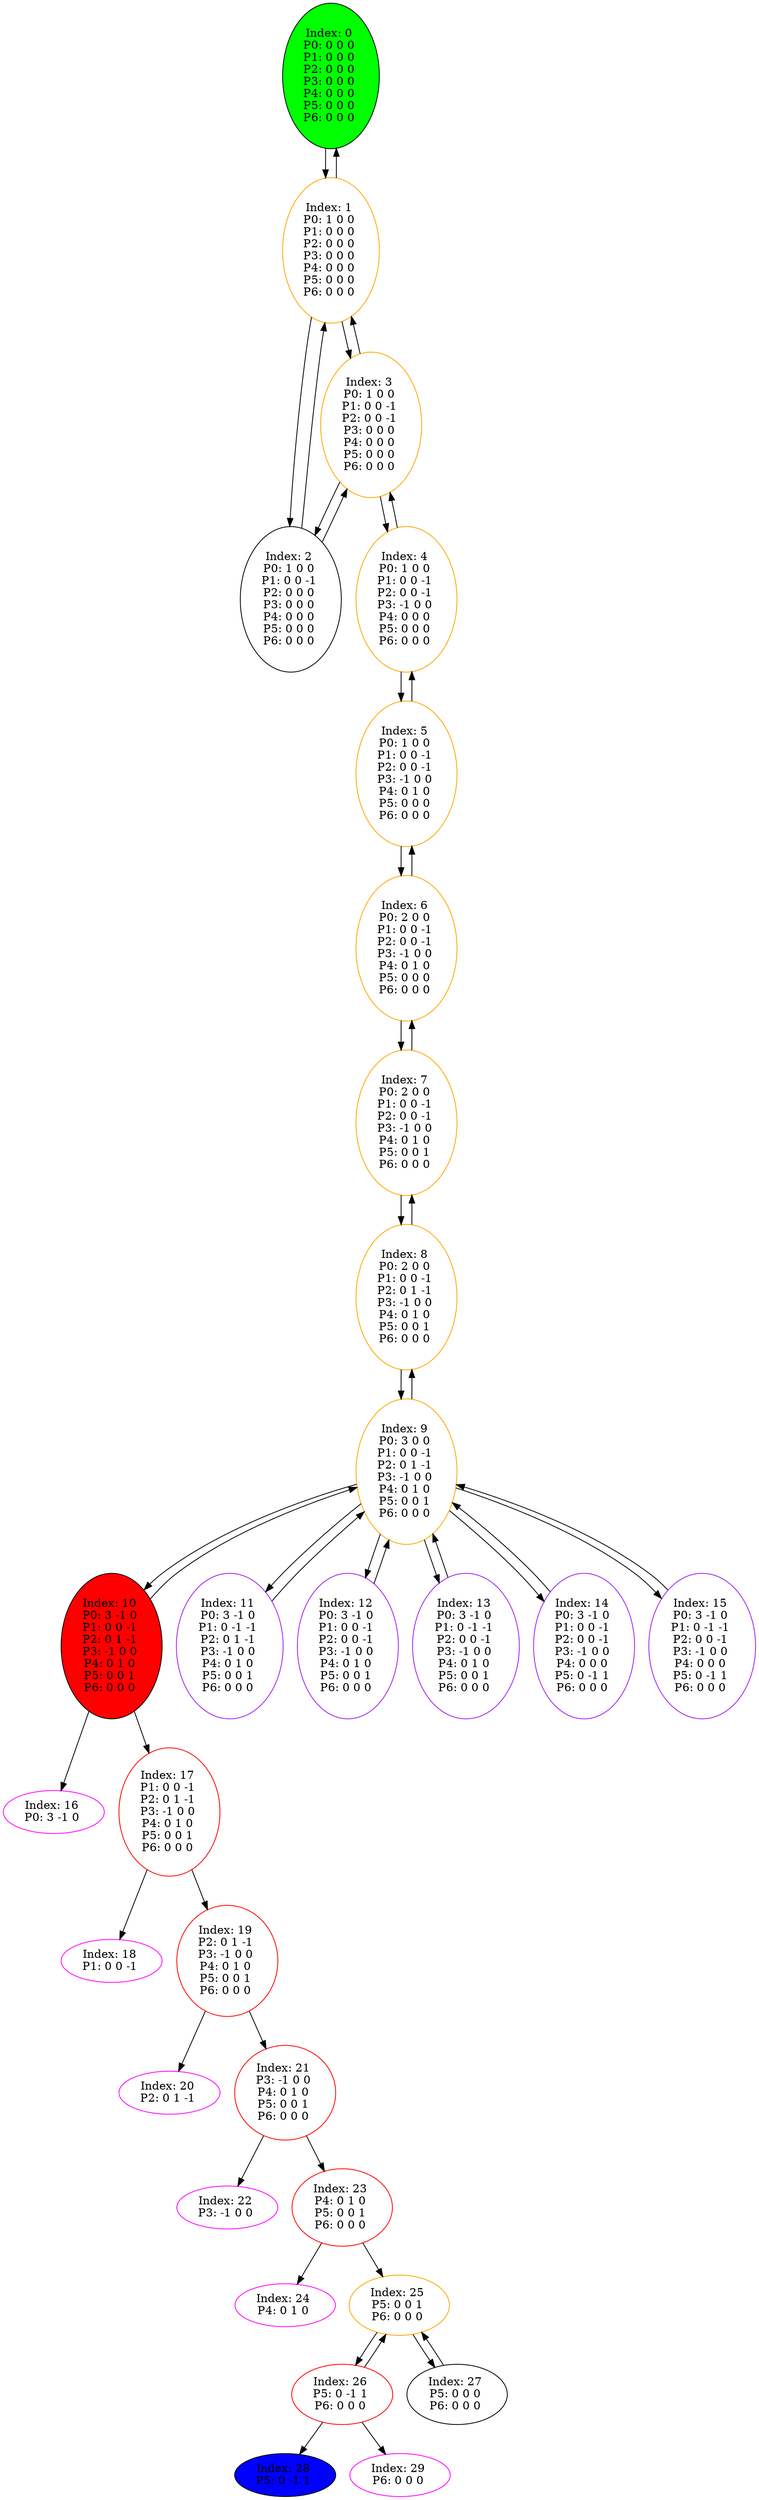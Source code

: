 digraph G {
color = "black"
0[label = "Index: 0 
P0: 0 0 0 
P1: 0 0 0 
P2: 0 0 0 
P3: 0 0 0 
P4: 0 0 0 
P5: 0 0 0 
P6: 0 0 0 
", style="filled", fillcolor = "green"]
1[label = "Index: 1 
P0: 1 0 0 
P1: 0 0 0 
P2: 0 0 0 
P3: 0 0 0 
P4: 0 0 0 
P5: 0 0 0 
P6: 0 0 0 
", color = "orange"]
2[label = "Index: 2 
P0: 1 0 0 
P1: 0 0 -1 
P2: 0 0 0 
P3: 0 0 0 
P4: 0 0 0 
P5: 0 0 0 
P6: 0 0 0 
"]
3[label = "Index: 3 
P0: 1 0 0 
P1: 0 0 -1 
P2: 0 0 -1 
P3: 0 0 0 
P4: 0 0 0 
P5: 0 0 0 
P6: 0 0 0 
", color = "orange"]
4[label = "Index: 4 
P0: 1 0 0 
P1: 0 0 -1 
P2: 0 0 -1 
P3: -1 0 0 
P4: 0 0 0 
P5: 0 0 0 
P6: 0 0 0 
", color = "orange"]
5[label = "Index: 5 
P0: 1 0 0 
P1: 0 0 -1 
P2: 0 0 -1 
P3: -1 0 0 
P4: 0 1 0 
P5: 0 0 0 
P6: 0 0 0 
", color = "orange"]
6[label = "Index: 6 
P0: 2 0 0 
P1: 0 0 -1 
P2: 0 0 -1 
P3: -1 0 0 
P4: 0 1 0 
P5: 0 0 0 
P6: 0 0 0 
", color = "orange"]
7[label = "Index: 7 
P0: 2 0 0 
P1: 0 0 -1 
P2: 0 0 -1 
P3: -1 0 0 
P4: 0 1 0 
P5: 0 0 1 
P6: 0 0 0 
", color = "orange"]
8[label = "Index: 8 
P0: 2 0 0 
P1: 0 0 -1 
P2: 0 1 -1 
P3: -1 0 0 
P4: 0 1 0 
P5: 0 0 1 
P6: 0 0 0 
", color = "orange"]
9[label = "Index: 9 
P0: 3 0 0 
P1: 0 0 -1 
P2: 0 1 -1 
P3: -1 0 0 
P4: 0 1 0 
P5: 0 0 1 
P6: 0 0 0 
", color = "orange"]
10[label = "Index: 10 
P0: 3 -1 0 
P1: 0 0 -1 
P2: 0 1 -1 
P3: -1 0 0 
P4: 0 1 0 
P5: 0 0 1 
P6: 0 0 0 
", style="filled", fillcolor = "red"]
11[label = "Index: 11 
P0: 3 -1 0 
P1: 0 -1 -1 
P2: 0 1 -1 
P3: -1 0 0 
P4: 0 1 0 
P5: 0 0 1 
P6: 0 0 0 
", color = "purple"]
12[label = "Index: 12 
P0: 3 -1 0 
P1: 0 0 -1 
P2: 0 0 -1 
P3: -1 0 0 
P4: 0 1 0 
P5: 0 0 1 
P6: 0 0 0 
", color = "purple"]
13[label = "Index: 13 
P0: 3 -1 0 
P1: 0 -1 -1 
P2: 0 0 -1 
P3: -1 0 0 
P4: 0 1 0 
P5: 0 0 1 
P6: 0 0 0 
", color = "purple"]
14[label = "Index: 14 
P0: 3 -1 0 
P1: 0 0 -1 
P2: 0 0 -1 
P3: -1 0 0 
P4: 0 0 0 
P5: 0 -1 1 
P6: 0 0 0 
", color = "purple"]
15[label = "Index: 15 
P0: 3 -1 0 
P1: 0 -1 -1 
P2: 0 0 -1 
P3: -1 0 0 
P4: 0 0 0 
P5: 0 -1 1 
P6: 0 0 0 
", color = "purple"]
16[label = "Index: 16 
P0: 3 -1 0 
", color = "fuchsia"]
17[label = "Index: 17 
P1: 0 0 -1 
P2: 0 1 -1 
P3: -1 0 0 
P4: 0 1 0 
P5: 0 0 1 
P6: 0 0 0 
", color = "red"]
18[label = "Index: 18 
P1: 0 0 -1 
", color = "fuchsia"]
19[label = "Index: 19 
P2: 0 1 -1 
P3: -1 0 0 
P4: 0 1 0 
P5: 0 0 1 
P6: 0 0 0 
", color = "red"]
20[label = "Index: 20 
P2: 0 1 -1 
", color = "fuchsia"]
21[label = "Index: 21 
P3: -1 0 0 
P4: 0 1 0 
P5: 0 0 1 
P6: 0 0 0 
", color = "red"]
22[label = "Index: 22 
P3: -1 0 0 
", color = "fuchsia"]
23[label = "Index: 23 
P4: 0 1 0 
P5: 0 0 1 
P6: 0 0 0 
", color = "red"]
24[label = "Index: 24 
P4: 0 1 0 
", color = "fuchsia"]
25[label = "Index: 25 
P5: 0 0 1 
P6: 0 0 0 
", color = "orange"]
26[label = "Index: 26 
P5: 0 -1 1 
P6: 0 0 0 
", color = "red"]
27[label = "Index: 27 
P5: 0 0 0 
P6: 0 0 0 
"]
28[label = "Index: 28 
P5: 0 -1 1 
", style="filled", fillcolor = "blue"]
29[label = "Index: 29 
P6: 0 0 0 
", color = "fuchsia"]
0 -> 1

1 -> 0
1 -> 2
1 -> 3

2 -> 1
2 -> 3

3 -> 1
3 -> 2
3 -> 4

4 -> 3
4 -> 5

5 -> 4
5 -> 6

6 -> 5
6 -> 7

7 -> 6
7 -> 8

8 -> 7
8 -> 9

9 -> 8
9 -> 10
9 -> 11
9 -> 12
9 -> 13
9 -> 14
9 -> 15

10 -> 9
10 -> 17
10 -> 16

11 -> 9

12 -> 9

13 -> 9

14 -> 9

15 -> 9

17 -> 19
17 -> 18

19 -> 21
19 -> 20

21 -> 23
21 -> 22

23 -> 25
23 -> 24

25 -> 26
25 -> 27

26 -> 25
26 -> 29
26 -> 28

27 -> 25

}
